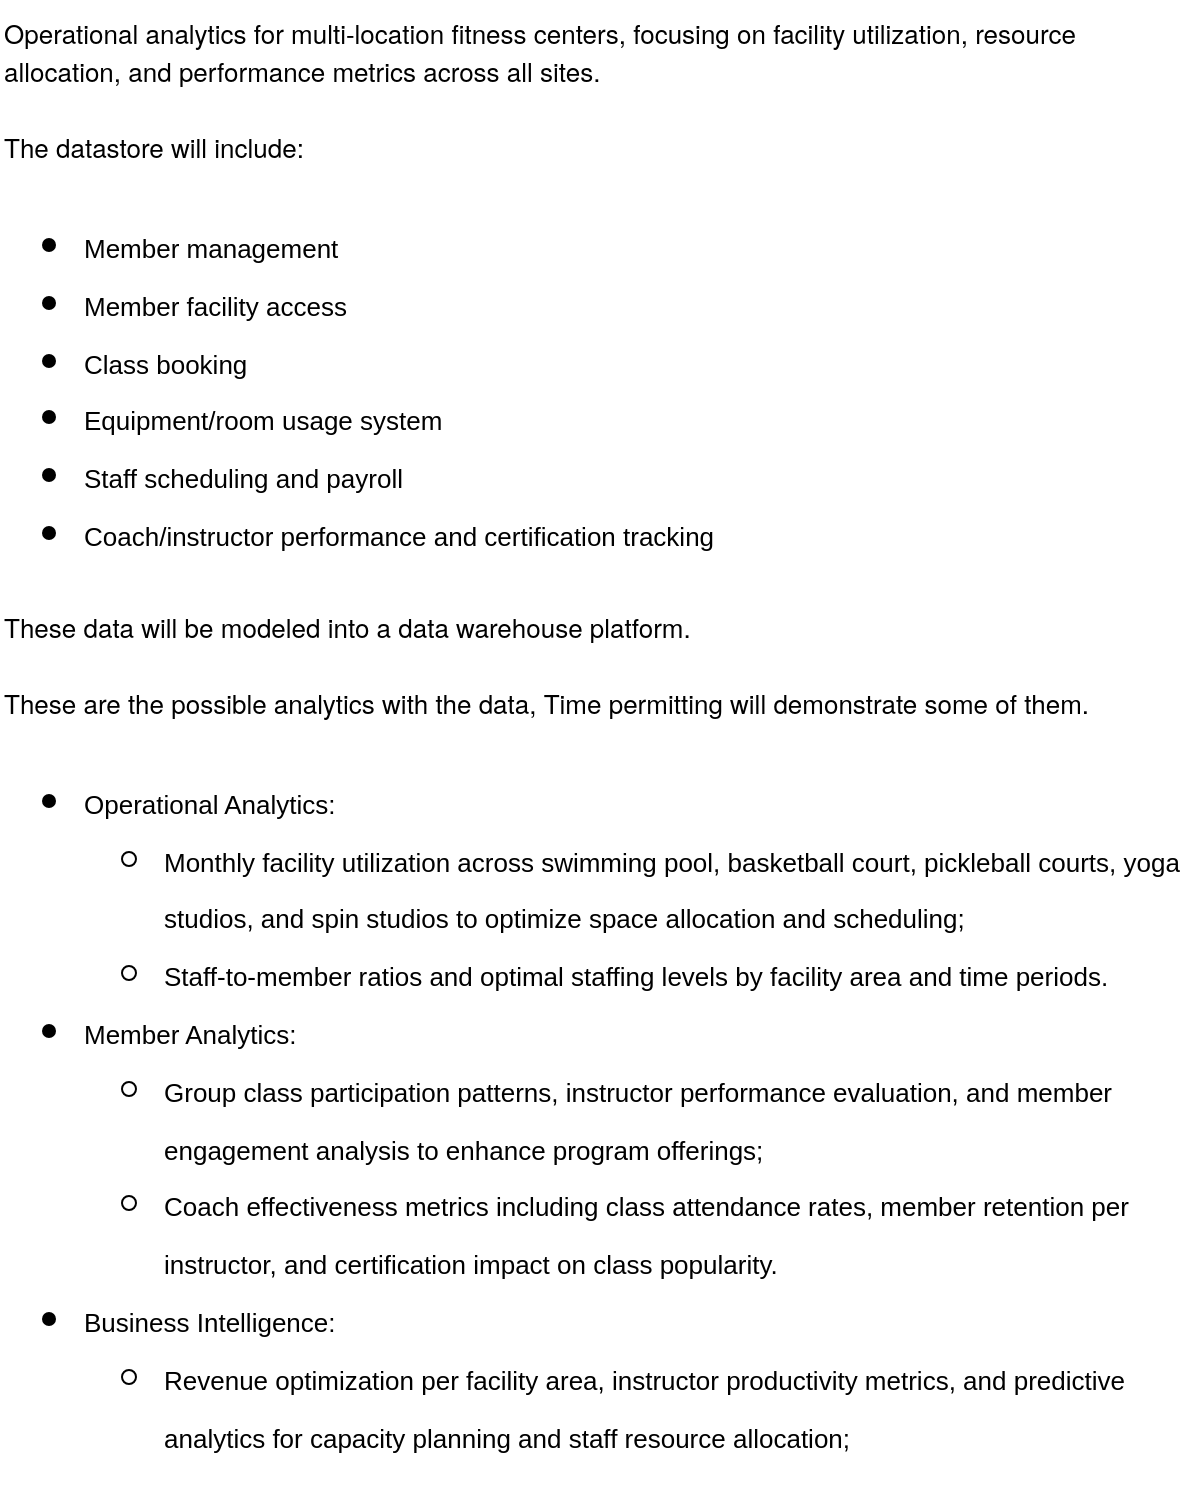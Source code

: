 <mxfile version="28.1.2">
  <diagram id="R2lEEEUBdFMjLlhIrx00" name="Page-1">
    <mxGraphModel dx="560" dy="757" grid="1" gridSize="10" guides="1" tooltips="1" connect="1" arrows="1" fold="1" page="1" pageScale="1" pageWidth="850" pageHeight="1100" math="0" shadow="0" extFonts="Permanent Marker^https://fonts.googleapis.com/css?family=Permanent+Marker">
      <root>
        <mxCell id="0" />
        <mxCell id="1" parent="0" />
        <mxCell id="tk9iRCrU0AuQVlz8aest-43" value="&lt;h1 style=&quot;margin-top: 0px;&quot;&gt;&lt;p style=&quot;margin: 0px; font-variant-numeric: normal; font-variant-east-asian: normal; font-variant-alternates: normal; font-size-adjust: none; font-kerning: auto; font-optical-sizing: auto; font-feature-settings: normal; font-variation-settings: normal; font-variant-position: normal; font-variant-emoji: normal; font-weight: 400; font-stretch: normal; font-size: 13px; line-height: normal; font-family: &amp;quot;Helvetica Neue&amp;quot;;&quot; class=&quot;p1&quot;&gt;Operational analytics for multi-location fitness centers, focusing on facility utilization, resource allocation, and performance metrics across all sites.&lt;/p&gt;&lt;p style=&quot;margin: 0px; font-variant-numeric: normal; font-variant-east-asian: normal; font-variant-alternates: normal; font-size-adjust: none; font-kerning: auto; font-optical-sizing: auto; font-feature-settings: normal; font-variation-settings: normal; font-variant-position: normal; font-variant-emoji: normal; font-weight: 400; font-stretch: normal; font-size: 13px; line-height: normal; font-family: &amp;quot;Helvetica Neue&amp;quot;;&quot; class=&quot;p1&quot;&gt;&lt;br&gt;&lt;/p&gt;&lt;p style=&quot;margin: 0px; font-variant-numeric: normal; font-variant-east-asian: normal; font-variant-alternates: normal; font-size-adjust: none; font-kerning: auto; font-optical-sizing: auto; font-feature-settings: normal; font-variation-settings: normal; font-variant-position: normal; font-variant-emoji: normal; font-weight: 400; font-stretch: normal; font-size: 13px; line-height: normal; font-family: &amp;quot;Helvetica Neue&amp;quot;; min-height: 15px;&quot; class=&quot;p2&quot;&gt;&lt;span style=&quot;background-color: transparent; color: light-dark(rgb(0, 0, 0), rgb(255, 255, 255));&quot;&gt;The datastore will include:&lt;/span&gt;&lt;/p&gt;&lt;p style=&quot;margin: 0px; font-variant-numeric: normal; font-variant-east-asian: normal; font-variant-alternates: normal; font-size-adjust: none; font-kerning: auto; font-optical-sizing: auto; font-feature-settings: normal; font-variation-settings: normal; font-variant-position: normal; font-variant-emoji: normal; font-weight: 400; font-stretch: normal; font-size: 13px; line-height: normal; font-family: &amp;quot;Helvetica Neue&amp;quot;;&quot; class=&quot;p1&quot;&gt;&lt;/p&gt;&lt;ul&gt;&lt;li&gt;&lt;font style=&quot;font-size: 13px; font-weight: normal;&quot;&gt;Member management&lt;/font&gt;&lt;/li&gt;&lt;li&gt;&lt;font style=&quot;font-size: 13px; font-weight: normal;&quot;&gt;Member facility access&lt;/font&gt;&lt;/li&gt;&lt;li&gt;&lt;font style=&quot;font-size: 13px; font-weight: normal;&quot;&gt;Class booking&lt;/font&gt;&lt;/li&gt;&lt;li&gt;&lt;font style=&quot;font-size: 13px; font-weight: normal;&quot;&gt;Equipment/room usage system&lt;/font&gt;&lt;/li&gt;&lt;li&gt;&lt;font style=&quot;font-size: 13px; font-weight: normal;&quot;&gt;Staff scheduling and payroll&lt;/font&gt;&lt;/li&gt;&lt;li&gt;&lt;font style=&quot;font-size: 13px; font-weight: normal;&quot;&gt;Coach/instructor performance and certification tracking&lt;/font&gt;&lt;/li&gt;&lt;/ul&gt;&lt;p&gt;&lt;/p&gt;&lt;p style=&quot;margin: 0px; font-variant-numeric: normal; font-variant-east-asian: normal; font-variant-alternates: normal; font-size-adjust: none; font-kerning: auto; font-optical-sizing: auto; font-feature-settings: normal; font-variation-settings: normal; font-variant-position: normal; font-variant-emoji: normal; font-weight: 400; font-stretch: normal; font-size: 13px; line-height: normal; font-family: &amp;quot;Helvetica Neue&amp;quot;; min-height: 15px;&quot; class=&quot;p2&quot;&gt;&lt;span style=&quot;background-color: transparent; color: light-dark(rgb(0, 0, 0), rgb(255, 255, 255));&quot;&gt;These data will be modeled into a data warehouse platform.&lt;/span&gt;&lt;/p&gt;&lt;p style=&quot;margin: 0px; font-variant-numeric: normal; font-variant-east-asian: normal; font-variant-alternates: normal; font-size-adjust: none; font-kerning: auto; font-optical-sizing: auto; font-feature-settings: normal; font-variation-settings: normal; font-variant-position: normal; font-variant-emoji: normal; font-weight: 400; font-stretch: normal; font-size: 13px; line-height: normal; font-family: &amp;quot;Helvetica Neue&amp;quot;; min-height: 15px;&quot; class=&quot;p2&quot;&gt;&lt;span style=&quot;background-color: transparent; color: light-dark(rgb(0, 0, 0), rgb(255, 255, 255));&quot;&gt;&lt;br&gt;&lt;/span&gt;&lt;/p&gt;&lt;p style=&quot;margin: 0px; font-variant-numeric: normal; font-variant-east-asian: normal; font-variant-alternates: normal; font-size-adjust: none; font-kerning: auto; font-optical-sizing: auto; font-feature-settings: normal; font-variation-settings: normal; font-variant-position: normal; font-variant-emoji: normal; font-weight: 400; font-stretch: normal; font-size: 13px; line-height: normal; font-family: &amp;quot;Helvetica Neue&amp;quot;; min-height: 15px;&quot; class=&quot;p2&quot;&gt;&lt;span style=&quot;background-color: transparent; color: light-dark(rgb(0, 0, 0), rgb(255, 255, 255));&quot;&gt;These are the possible analytics with the data, Time permitting will demonstrate some of them.&lt;/span&gt;&lt;/p&gt;&lt;ul&gt;&lt;li&gt;&lt;span style=&quot;font-weight: normal;&quot;&gt;&lt;font style=&quot;font-size: 13px;&quot;&gt;Operational Analytics:&amp;nbsp;&lt;/font&gt;&lt;/span&gt;&lt;/li&gt;&lt;ul&gt;&lt;li&gt;&lt;span style=&quot;font-weight: normal;&quot;&gt;&lt;font style=&quot;font-size: 13px;&quot;&gt;Monthly facility utilization across swimming pool, basketball court, pickleball courts, yoga studios, and spin studios to optimize space allocation and scheduling;&amp;nbsp;&lt;/font&gt;&lt;/span&gt;&lt;/li&gt;&lt;li&gt;&lt;span style=&quot;font-weight: normal;&quot;&gt;&lt;font style=&quot;font-size: 13px;&quot;&gt;Staff-to-member ratios and optimal staffing levels by facility area and time periods.&lt;/font&gt;&lt;/span&gt;&lt;/li&gt;&lt;/ul&gt;&lt;li&gt;&lt;span style=&quot;font-weight: normal;&quot;&gt;&lt;font style=&quot;font-size: 13px;&quot;&gt;Member Analytics:&amp;nbsp;&lt;/font&gt;&lt;/span&gt;&lt;/li&gt;&lt;ul&gt;&lt;li&gt;&lt;span style=&quot;font-weight: normal;&quot;&gt;&lt;font style=&quot;font-size: 13px;&quot;&gt;Group class participation patterns, instructor performance evaluation, and member engagement analysis to enhance program offerings;&amp;nbsp;&lt;/font&gt;&lt;/span&gt;&lt;/li&gt;&lt;li&gt;&lt;span style=&quot;font-weight: normal;&quot;&gt;&lt;font style=&quot;font-size: 13px;&quot;&gt;Coach effectiveness metrics including class attendance rates, member retention per instructor, and certification impact on class popularity.&lt;/font&gt;&lt;/span&gt;&lt;/li&gt;&lt;/ul&gt;&lt;li&gt;&lt;span style=&quot;font-weight: normal;&quot;&gt;&lt;font style=&quot;font-size: 13px;&quot;&gt;Business Intelligence:&amp;nbsp;&lt;/font&gt;&lt;/span&gt;&lt;/li&gt;&lt;ul&gt;&lt;li&gt;&lt;span style=&quot;font-weight: normal;&quot;&gt;&lt;font style=&quot;font-size: 13px;&quot;&gt;Revenue optimization per facility area, instructor productivity metrics, and predictive analytics for capacity planning and staff resource allocation;&lt;span style=&quot;&quot; class=&quot;Apple-converted-space&quot;&gt;&amp;nbsp;&lt;/span&gt;&lt;/font&gt;&lt;/span&gt;&lt;/li&gt;&lt;/ul&gt;&lt;/ul&gt;&lt;p&gt;&lt;/p&gt;&lt;/h1&gt;" style="text;html=1;whiteSpace=wrap;overflow=hidden;rounded=0;" vertex="1" parent="1">
          <mxGeometry x="980" y="30" width="590" height="750" as="geometry" />
        </mxCell>
      </root>
    </mxGraphModel>
  </diagram>
</mxfile>
